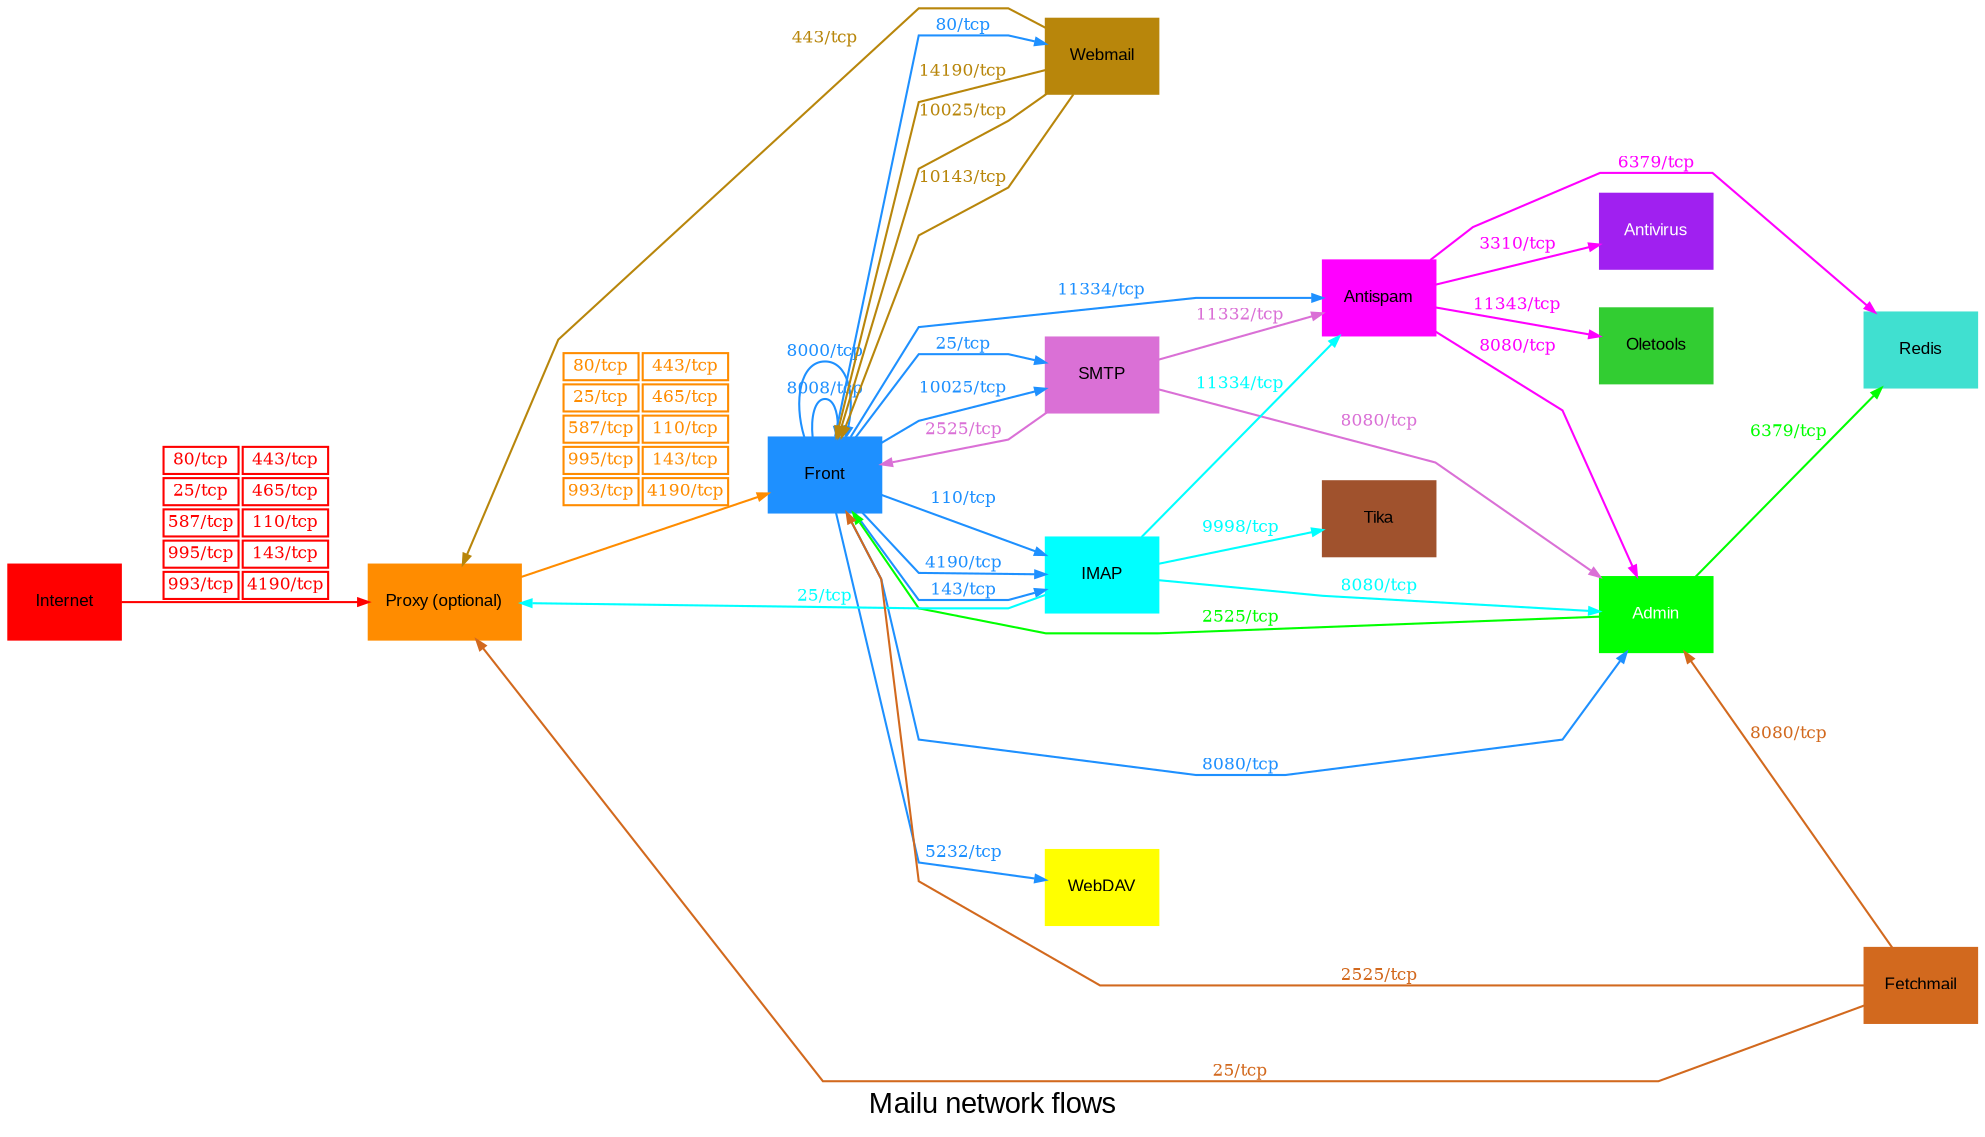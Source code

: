 digraph mailu {
    label = "Mailu network flows";
    fontname = "arial";
    
    node [shape = record; fontname = "arial"; fontsize = 8; style = filled; color = "#d3edea";];
    splines = "compound";
    // node [shape = "box"; fontsize = "10";];
    edge [fontsize = 8; arrowsize = 0.5;];
    
    # Components
    internet [label = "Internet"; color = "red";];
    proxy [label = "Proxy (optional)"; color = "darkorange";];
    front [label="Front"; color="dodgerblue";];
    admin [label="Admin"; color="green"; fontcolor="white";];
    smtp [label="SMTP"; color="orchid";];
    redis [label="Redis"; color="turquoise";];
    antispam [label="Antispam"; color="magenta";];
    antivirus [label="Antivirus"; color="purple"; fontcolor="white";];
    imap [label="IMAP"; color="cyan";];
    webdav [label="WebDAV"; color="yellow";];
    webmail [label="Webmail"; color="darkgoldenrod";];
    fetchmail [label="Fetchmail"; color="chocolate";];
    oletools [label="Oletools"; color="limegreen";];
    fts_attachments [label="Tika"; color="sienna";];

    rankdir=LR;
    {rank=min; internet};
    // {rank=3; proxy};
    // {rank=4; front};
    // {rank=same; admin smtp redis antispam antivirus imap};
    {rank=max; fetchmail};

    # Proxy from internet

    internet -> proxy [
        color="red";
        fontcolor="red";
        label = <
        <TABLE BORDER="0" CELLBORDER="1" CELLPADDING="1">
            <TR>
                <TD>80/tcp</TD>
                <TD>443/tcp</TD>
            </TR>
            <TR>
                <TD>25/tcp</TD>
                <TD>465/tcp</TD>
            </TR>
            <TR>
                <TD>587/tcp</TD>
                <TD>110/tcp</TD>
            </TR>
            <TR>
                <TD>995/tcp</TD>
                <TD>143/tcp</TD>
            </TR>
            <TR>
                <TD>993/tcp</TD>
                <TD>4190/tcp</TD>
            </TR>
        </TABLE>
        >;
    ];

    # Front from proxy
    proxy -> front [
        color="darkorange";
        fontcolor="darkorange";
        label = <
        <TABLE BORDER="0" CELLBORDER="1" CELLPADDING="1">
            <TR>
                <TD>80/tcp</TD>
                <TD>443/tcp</TD>
            </TR>
            <TR>
                <TD>25/tcp</TD>
                <TD>465/tcp</TD>
            </TR>
            <TR>
                <TD>587/tcp</TD>
                <TD>110/tcp</TD>
            </TR>
            <TR>
                <TD>995/tcp</TD>
                <TD>143/tcp</TD>
            </TR>
            <TR>
                <TD>993/tcp</TD>
                <TD>4190/tcp</TD>
            </TR>
        </TABLE>
        >;
    ];
    
    front -> front [label = "8008/tcp"; color="dodgerblue"; fontcolor="dodgerblue";];
    front -> front [label = "8000/tcp"; color="dodgerblue"; fontcolor="dodgerblue";];
    front -> admin [label = "8080/tcp"; color="dodgerblue"; fontcolor="dodgerblue";];
    front -> imap [label = "4190/tcp"; color="dodgerblue"; fontcolor="dodgerblue";];
    front -> imap [label = "143/tcp"; color="dodgerblue"; fontcolor="dodgerblue";];
    front -> imap [label = "110/tcp"; color="dodgerblue"; fontcolor="dodgerblue";];
    front -> smtp [label = "25/tcp"; color="dodgerblue"; fontcolor="dodgerblue";];
    front -> smtp [label = "10025/tcp"; color="dodgerblue"; fontcolor="dodgerblue";];
    front -> webmail [label = "80/tcp"; color="dodgerblue"; fontcolor="dodgerblue";];
    front -> antispam [label = "11334/tcp"; color="dodgerblue"; fontcolor="dodgerblue";];
    front -> webdav [label = "5232/tcp"; color="dodgerblue"; fontcolor="dodgerblue";];
    
    smtp -> admin [label = "8080/tcp"; color="orchid"; fontcolor="orchid";];
    smtp -> front [label = "2525/tcp"; color="orchid"; fontcolor="orchid";];
    smtp -> antispam [label = "11332/tcp"; color="orchid"; fontcolor="orchid";];
    
    imap -> admin [label = "8080/tcp"; color="cyan"; fontcolor="cyan";];
    imap -> antispam [label = "11334/tcp"; color="cyan"; fontcolor="cyan";];
    imap -> proxy [label = "25/tcp"; color="cyan"; fontcolor="cyan";];
    imap -> fts_attachments [label = "9998/tcp"; color="cyan"; fontcolor="cyan";];
    
    webmail -> front [label = "14190/tcp"; color="darkgoldenrod"; fontcolor="darkgoldenrod";];
    webmail -> front [label = "10025/tcp"; color="darkgoldenrod"; fontcolor="darkgoldenrod";];
    webmail -> front [label = "10143/tcp"; color="darkgoldenrod"; fontcolor="darkgoldenrod";];
    # carddav
    webmail -> proxy [label = "443/tcp"; color="darkgoldenrod"; fontcolor="darkgoldenrod";];
    
    admin -> redis [label = "6379/tcp"; color="green"; fontcolor="green";];
    admin -> front [label = "2525/tcp"; color="green"; fontcolor="green";];
    
    antispam -> redis [label = "6379/tcp"; color="magenta"; fontcolor="magenta";];
    antispam -> admin [label = "8080/tcp"; color="magenta"; fontcolor="magenta";];
    antispam -> oletools [label = "11343/tcp"; color="magenta"; fontcolor="magenta";];
    antispam -> antivirus [label = "3310/tcp"; color="magenta"; fontcolor="magenta";];
    
    fetchmail -> admin [label = "8080/tcp"; color="chocolate"; fontcolor="chocolate";];
    fetchmail -> proxy [label = "25/tcp"; color="chocolate"; fontcolor="chocolate";];
    fetchmail -> front [label = "2525/tcp"; color="chocolate"; fontcolor="chocolate";];
    #
    # those don't need internet:
    # oletools
    # fts_attachments
    # redis
}

